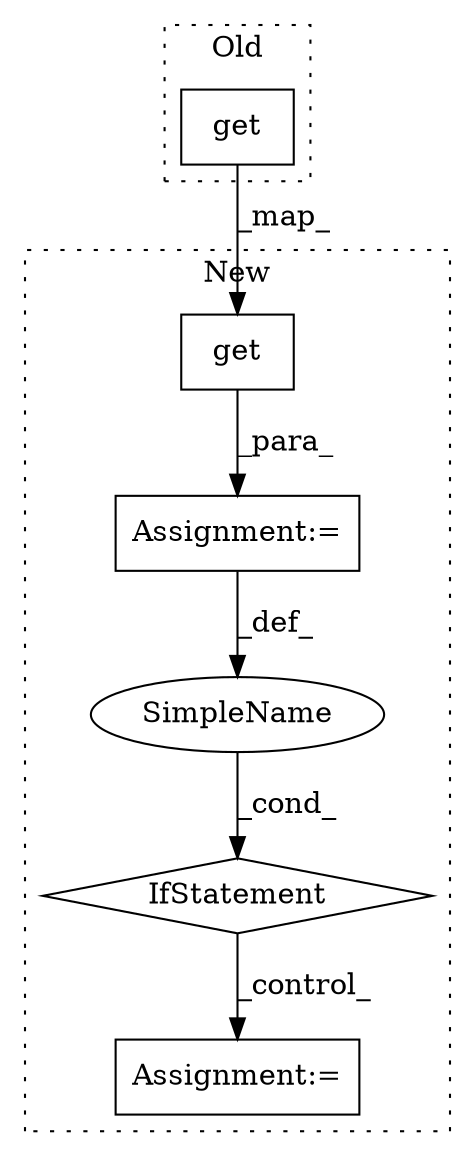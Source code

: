 digraph G {
subgraph cluster0 {
1 [label="get" a="32" s="1208,1232" l="4,1" shape="box"];
label = "Old";
style="dotted";
}
subgraph cluster1 {
2 [label="get" a="32" s="975,999" l="4,1" shape="box"];
3 [label="Assignment:=" a="7" s="958" l="1" shape="box"];
4 [label="IfStatement" a="25" s="1006,1021" l="4,2" shape="diamond"];
5 [label="Assignment:=" a="7" s="1037" l="1" shape="box"];
6 [label="SimpleName" a="42" s="" l="" shape="ellipse"];
label = "New";
style="dotted";
}
1 -> 2 [label="_map_"];
2 -> 3 [label="_para_"];
3 -> 6 [label="_def_"];
4 -> 5 [label="_control_"];
6 -> 4 [label="_cond_"];
}